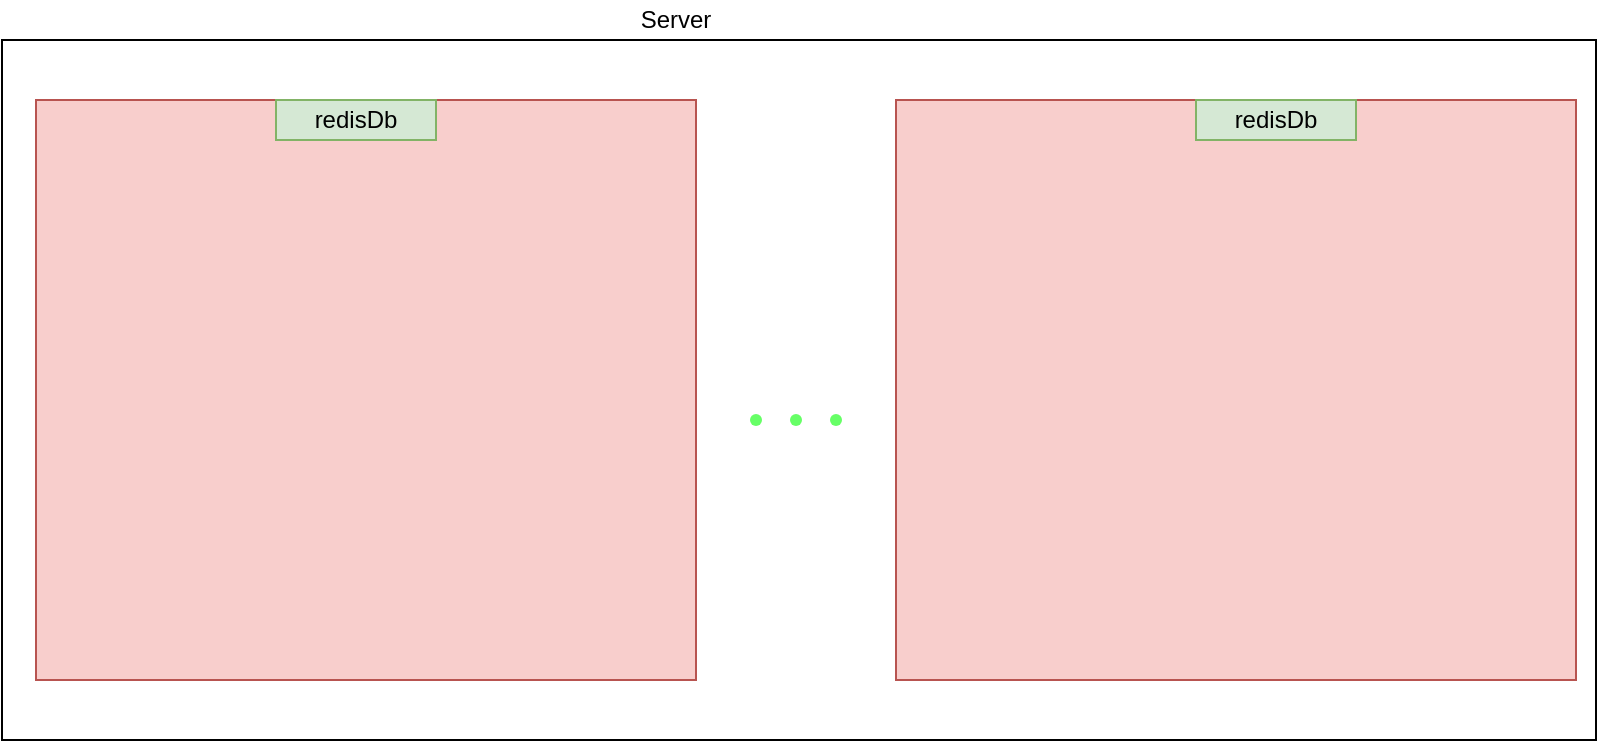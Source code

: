 <mxfile version="20.6.0" type="github">
  <diagram id="R3_jXRTF3GSerieOdbTE" name="第 1 页">
    <mxGraphModel dx="946" dy="513" grid="1" gridSize="10" guides="1" tooltips="1" connect="1" arrows="1" fold="1" page="1" pageScale="1" pageWidth="827" pageHeight="1169" math="0" shadow="0">
      <root>
        <mxCell id="0" />
        <mxCell id="1" parent="0" />
        <mxCell id="Ee01QUMIhsYpiaEzoRiF-1" value="" style="rounded=0;whiteSpace=wrap;html=1;" vertex="1" parent="1">
          <mxGeometry x="73" y="60" width="797" height="350" as="geometry" />
        </mxCell>
        <mxCell id="Ee01QUMIhsYpiaEzoRiF-2" value="" style="rounded=0;whiteSpace=wrap;html=1;fillColor=#f8cecc;strokeColor=#b85450;" vertex="1" parent="1">
          <mxGeometry x="90" y="90" width="330" height="290" as="geometry" />
        </mxCell>
        <mxCell id="Ee01QUMIhsYpiaEzoRiF-3" value="" style="rounded=0;whiteSpace=wrap;html=1;fillColor=#f8cecc;strokeColor=#b85450;" vertex="1" parent="1">
          <mxGeometry x="520" y="90" width="340" height="290" as="geometry" />
        </mxCell>
        <mxCell id="Ee01QUMIhsYpiaEzoRiF-7" value="" style="shape=waypoint;sketch=0;fillStyle=solid;size=6;pointerEvents=1;points=[];fillColor=none;resizable=0;rotatable=0;perimeter=centerPerimeter;snapToPoint=1;strokeColor=#66FF66;" vertex="1" parent="1">
          <mxGeometry x="430" y="230" width="40" height="40" as="geometry" />
        </mxCell>
        <mxCell id="Ee01QUMIhsYpiaEzoRiF-8" value="" style="shape=waypoint;sketch=0;fillStyle=solid;size=6;pointerEvents=1;points=[];fillColor=none;resizable=0;rotatable=0;perimeter=centerPerimeter;snapToPoint=1;strokeColor=#66FF66;" vertex="1" parent="1">
          <mxGeometry x="450" y="230" width="40" height="40" as="geometry" />
        </mxCell>
        <mxCell id="Ee01QUMIhsYpiaEzoRiF-9" value="" style="shape=waypoint;sketch=0;fillStyle=solid;size=6;pointerEvents=1;points=[];fillColor=none;resizable=0;rotatable=0;perimeter=centerPerimeter;snapToPoint=1;strokeColor=#66FF66;" vertex="1" parent="1">
          <mxGeometry x="470" y="230" width="40" height="40" as="geometry" />
        </mxCell>
        <UserObject label="Server" placeholders="1" name="Variable" id="Ee01QUMIhsYpiaEzoRiF-11">
          <mxCell style="text;html=1;strokeColor=none;fillColor=none;align=center;verticalAlign=middle;whiteSpace=wrap;overflow=hidden;" vertex="1" parent="1">
            <mxGeometry x="370" y="40" width="80" height="20" as="geometry" />
          </mxCell>
        </UserObject>
        <UserObject label="redisDb" placeholders="1" name="Variable" id="Ee01QUMIhsYpiaEzoRiF-12">
          <mxCell style="text;html=1;strokeColor=#82b366;fillColor=#d5e8d4;align=center;verticalAlign=middle;whiteSpace=wrap;overflow=hidden;" vertex="1" parent="1">
            <mxGeometry x="210" y="90" width="80" height="20" as="geometry" />
          </mxCell>
        </UserObject>
        <UserObject label="redisDb" placeholders="1" name="Variable" id="Ee01QUMIhsYpiaEzoRiF-13">
          <mxCell style="text;html=1;strokeColor=#82b366;fillColor=#d5e8d4;align=center;verticalAlign=middle;whiteSpace=wrap;overflow=hidden;" vertex="1" parent="1">
            <mxGeometry x="670" y="90" width="80" height="20" as="geometry" />
          </mxCell>
        </UserObject>
      </root>
    </mxGraphModel>
  </diagram>
</mxfile>
